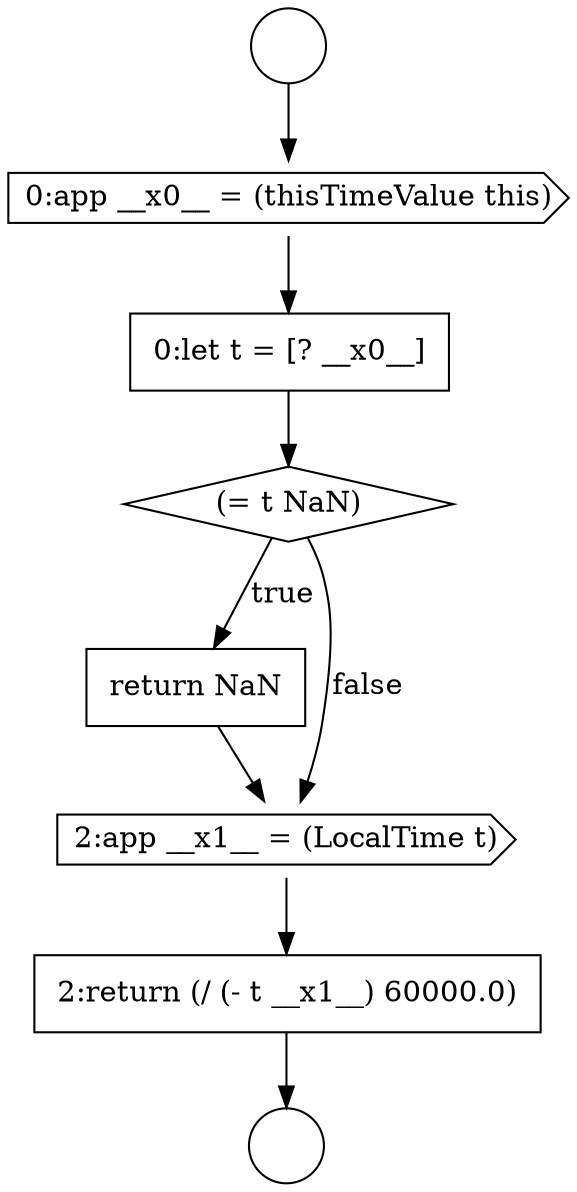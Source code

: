 digraph {
  node11313 [shape=none, margin=0, label=<<font color="black">
    <table border="0" cellborder="1" cellspacing="0" cellpadding="10">
      <tr><td align="left">return NaN</td></tr>
    </table>
  </font>> color="black" fillcolor="white" style=filled]
  node11308 [shape=circle label=" " color="black" fillcolor="white" style=filled]
  node11314 [shape=cds, label=<<font color="black">2:app __x1__ = (LocalTime t)</font>> color="black" fillcolor="white" style=filled]
  node11312 [shape=diamond, label=<<font color="black">(= t NaN)</font>> color="black" fillcolor="white" style=filled]
  node11315 [shape=none, margin=0, label=<<font color="black">
    <table border="0" cellborder="1" cellspacing="0" cellpadding="10">
      <tr><td align="left">2:return (/ (- t __x1__) 60000.0)</td></tr>
    </table>
  </font>> color="black" fillcolor="white" style=filled]
  node11311 [shape=none, margin=0, label=<<font color="black">
    <table border="0" cellborder="1" cellspacing="0" cellpadding="10">
      <tr><td align="left">0:let t = [? __x0__]</td></tr>
    </table>
  </font>> color="black" fillcolor="white" style=filled]
  node11310 [shape=cds, label=<<font color="black">0:app __x0__ = (thisTimeValue this)</font>> color="black" fillcolor="white" style=filled]
  node11309 [shape=circle label=" " color="black" fillcolor="white" style=filled]
  node11315 -> node11309 [ color="black"]
  node11311 -> node11312 [ color="black"]
  node11312 -> node11313 [label=<<font color="black">true</font>> color="black"]
  node11312 -> node11314 [label=<<font color="black">false</font>> color="black"]
  node11313 -> node11314 [ color="black"]
  node11310 -> node11311 [ color="black"]
  node11308 -> node11310 [ color="black"]
  node11314 -> node11315 [ color="black"]
}
